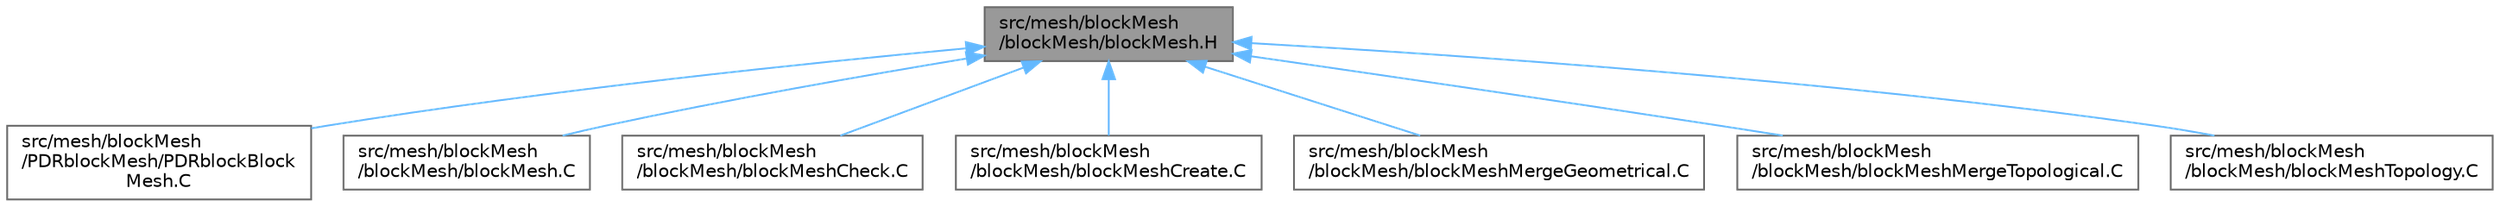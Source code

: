 digraph "src/mesh/blockMesh/blockMesh/blockMesh.H"
{
 // LATEX_PDF_SIZE
  bgcolor="transparent";
  edge [fontname=Helvetica,fontsize=10,labelfontname=Helvetica,labelfontsize=10];
  node [fontname=Helvetica,fontsize=10,shape=box,height=0.2,width=0.4];
  Node1 [id="Node000001",label="src/mesh/blockMesh\l/blockMesh/blockMesh.H",height=0.2,width=0.4,color="gray40", fillcolor="grey60", style="filled", fontcolor="black",tooltip=" "];
  Node1 -> Node2 [id="edge1_Node000001_Node000002",dir="back",color="steelblue1",style="solid",tooltip=" "];
  Node2 [id="Node000002",label="src/mesh/blockMesh\l/PDRblockMesh/PDRblockBlock\lMesh.C",height=0.2,width=0.4,color="grey40", fillcolor="white", style="filled",URL="$PDRblockBlockMesh_8C.html",tooltip=" "];
  Node1 -> Node3 [id="edge2_Node000001_Node000003",dir="back",color="steelblue1",style="solid",tooltip=" "];
  Node3 [id="Node000003",label="src/mesh/blockMesh\l/blockMesh/blockMesh.C",height=0.2,width=0.4,color="grey40", fillcolor="white", style="filled",URL="$src_2mesh_2blockMesh_2blockMesh_2blockMesh_8C.html",tooltip=" "];
  Node1 -> Node4 [id="edge3_Node000001_Node000004",dir="back",color="steelblue1",style="solid",tooltip=" "];
  Node4 [id="Node000004",label="src/mesh/blockMesh\l/blockMesh/blockMeshCheck.C",height=0.2,width=0.4,color="grey40", fillcolor="white", style="filled",URL="$blockMeshCheck_8C.html",tooltip=" "];
  Node1 -> Node5 [id="edge4_Node000001_Node000005",dir="back",color="steelblue1",style="solid",tooltip=" "];
  Node5 [id="Node000005",label="src/mesh/blockMesh\l/blockMesh/blockMeshCreate.C",height=0.2,width=0.4,color="grey40", fillcolor="white", style="filled",URL="$blockMeshCreate_8C.html",tooltip=" "];
  Node1 -> Node6 [id="edge5_Node000001_Node000006",dir="back",color="steelblue1",style="solid",tooltip=" "];
  Node6 [id="Node000006",label="src/mesh/blockMesh\l/blockMesh/blockMeshMergeGeometrical.C",height=0.2,width=0.4,color="grey40", fillcolor="white", style="filled",URL="$blockMeshMergeGeometrical_8C.html",tooltip=" "];
  Node1 -> Node7 [id="edge6_Node000001_Node000007",dir="back",color="steelblue1",style="solid",tooltip=" "];
  Node7 [id="Node000007",label="src/mesh/blockMesh\l/blockMesh/blockMeshMergeTopological.C",height=0.2,width=0.4,color="grey40", fillcolor="white", style="filled",URL="$blockMeshMergeTopological_8C.html",tooltip=" "];
  Node1 -> Node8 [id="edge7_Node000001_Node000008",dir="back",color="steelblue1",style="solid",tooltip=" "];
  Node8 [id="Node000008",label="src/mesh/blockMesh\l/blockMesh/blockMeshTopology.C",height=0.2,width=0.4,color="grey40", fillcolor="white", style="filled",URL="$blockMeshTopology_8C.html",tooltip=" "];
}
